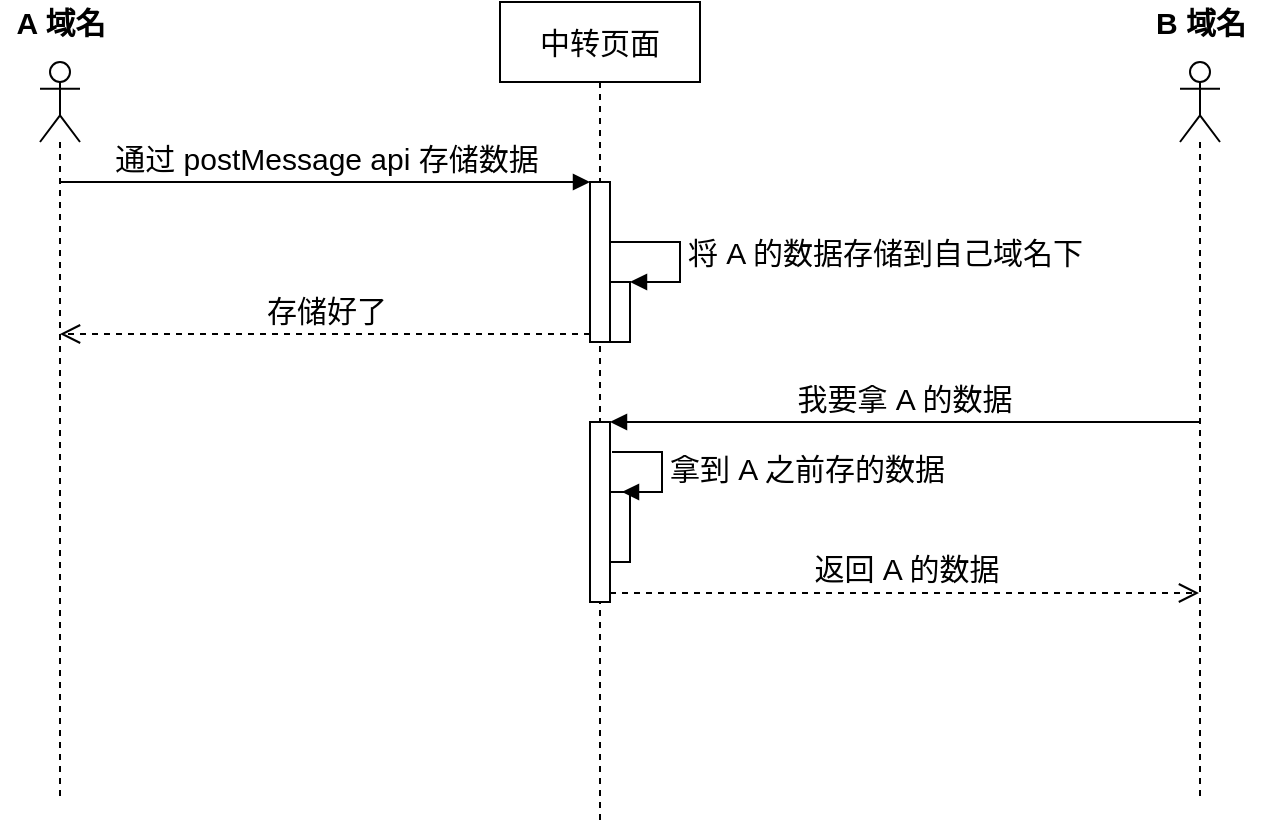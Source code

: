 <mxfile version="12.4.8" type="github">
  <diagram id="FskfF6vReyAjmzxuFYWd" name="Page-1">
    <mxGraphModel dx="1108" dy="450" grid="1" gridSize="10" guides="1" tooltips="1" connect="1" arrows="1" fold="1" page="1" pageScale="1" pageWidth="827" pageHeight="1169" math="0" shadow="0">
      <root>
        <mxCell id="0"/>
        <mxCell id="1" parent="0"/>
        <mxCell id="fUD6Am5aVNEx5CL87pCN-26" value="" style="group" parent="1" vertex="1" connectable="0">
          <mxGeometry x="70" y="110" width="60" height="400" as="geometry"/>
        </mxCell>
        <mxCell id="fUD6Am5aVNEx5CL87pCN-23" value="" style="shape=umlLifeline;participant=umlActor;perimeter=lifelinePerimeter;whiteSpace=wrap;html=1;container=1;collapsible=0;recursiveResize=0;verticalAlign=top;spacingTop=36;labelBackgroundColor=#ffffff;outlineConnect=0;" parent="fUD6Am5aVNEx5CL87pCN-26" vertex="1">
          <mxGeometry x="20" y="30" width="20" height="370" as="geometry"/>
        </mxCell>
        <mxCell id="fUD6Am5aVNEx5CL87pCN-24" value="&lt;b style=&quot;font-size: 15px;&quot;&gt;A 域名&lt;/b&gt;" style="text;html=1;align=center;verticalAlign=middle;resizable=0;points=[];autosize=1;fontSize=15;" parent="fUD6Am5aVNEx5CL87pCN-26" vertex="1">
          <mxGeometry width="60" height="20" as="geometry"/>
        </mxCell>
        <mxCell id="fUD6Am5aVNEx5CL87pCN-27" value="" style="group" parent="1" vertex="1" connectable="0">
          <mxGeometry x="640" y="110" width="60" height="400" as="geometry"/>
        </mxCell>
        <mxCell id="fUD6Am5aVNEx5CL87pCN-28" value="" style="shape=umlLifeline;participant=umlActor;perimeter=lifelinePerimeter;whiteSpace=wrap;html=1;container=1;collapsible=0;recursiveResize=0;verticalAlign=top;spacingTop=36;labelBackgroundColor=#ffffff;outlineConnect=0;" parent="fUD6Am5aVNEx5CL87pCN-27" vertex="1">
          <mxGeometry x="20" y="30" width="20" height="370" as="geometry"/>
        </mxCell>
        <mxCell id="fUD6Am5aVNEx5CL87pCN-29" value="&lt;b style=&quot;font-size: 15px&quot;&gt;B 域名&lt;/b&gt;" style="text;html=1;align=center;verticalAlign=middle;resizable=0;points=[];autosize=1;fontSize=15;" parent="fUD6Am5aVNEx5CL87pCN-27" vertex="1">
          <mxGeometry width="60" height="20" as="geometry"/>
        </mxCell>
        <mxCell id="fUD6Am5aVNEx5CL87pCN-30" value="中转页面" style="shape=umlLifeline;perimeter=lifelinePerimeter;whiteSpace=wrap;html=1;container=1;collapsible=0;recursiveResize=0;outlineConnect=0;fontSize=15;" parent="1" vertex="1">
          <mxGeometry x="320" y="110" width="100" height="410" as="geometry"/>
        </mxCell>
        <mxCell id="fUD6Am5aVNEx5CL87pCN-33" value="" style="html=1;points=[];perimeter=orthogonalPerimeter;fontSize=15;" parent="fUD6Am5aVNEx5CL87pCN-30" vertex="1">
          <mxGeometry x="55" y="140" width="10" height="30" as="geometry"/>
        </mxCell>
        <mxCell id="fUD6Am5aVNEx5CL87pCN-34" value="将 A 的数据存储到自己域名下" style="edgeStyle=orthogonalEdgeStyle;html=1;align=left;spacingLeft=2;endArrow=block;rounded=0;entryX=1;entryY=0;fontSize=15;" parent="fUD6Am5aVNEx5CL87pCN-30" target="fUD6Am5aVNEx5CL87pCN-33" edge="1">
          <mxGeometry relative="1" as="geometry">
            <mxPoint x="55" y="120" as="sourcePoint"/>
            <Array as="points">
              <mxPoint x="90" y="120"/>
              <mxPoint x="90" y="140"/>
            </Array>
          </mxGeometry>
        </mxCell>
        <mxCell id="fUD6Am5aVNEx5CL87pCN-36" value="" style="html=1;points=[];perimeter=orthogonalPerimeter;fontSize=15;" parent="fUD6Am5aVNEx5CL87pCN-30" vertex="1">
          <mxGeometry x="45" y="90" width="10" height="80" as="geometry"/>
        </mxCell>
        <mxCell id="fUD6Am5aVNEx5CL87pCN-41" value="" style="html=1;points=[];perimeter=orthogonalPerimeter;fontSize=15;" parent="fUD6Am5aVNEx5CL87pCN-30" vertex="1">
          <mxGeometry x="45" y="210" width="10" height="90" as="geometry"/>
        </mxCell>
        <mxCell id="fUD6Am5aVNEx5CL87pCN-44" value="" style="html=1;points=[];perimeter=orthogonalPerimeter;fontSize=15;" parent="fUD6Am5aVNEx5CL87pCN-30" vertex="1">
          <mxGeometry x="55" y="245" width="10" height="35" as="geometry"/>
        </mxCell>
        <mxCell id="fUD6Am5aVNEx5CL87pCN-45" value="拿到 A 之前存的数据" style="edgeStyle=orthogonalEdgeStyle;html=1;align=left;spacingLeft=2;endArrow=block;rounded=0;entryX=1;entryY=0;fontSize=15;" parent="fUD6Am5aVNEx5CL87pCN-30" edge="1">
          <mxGeometry relative="1" as="geometry">
            <mxPoint x="56" y="225" as="sourcePoint"/>
            <Array as="points">
              <mxPoint x="81" y="225"/>
              <mxPoint x="81" y="245"/>
            </Array>
            <mxPoint x="61" y="245" as="targetPoint"/>
          </mxGeometry>
        </mxCell>
        <mxCell id="fUD6Am5aVNEx5CL87pCN-37" value="通过 postMessage api 存储数据" style="html=1;verticalAlign=bottom;endArrow=block;entryX=0;entryY=0;fontSize=15;" parent="1" source="fUD6Am5aVNEx5CL87pCN-23" target="fUD6Am5aVNEx5CL87pCN-36" edge="1">
          <mxGeometry relative="1" as="geometry">
            <mxPoint x="295" y="200" as="sourcePoint"/>
          </mxGeometry>
        </mxCell>
        <mxCell id="fUD6Am5aVNEx5CL87pCN-38" value="存储好了" style="html=1;verticalAlign=bottom;endArrow=open;dashed=1;endSize=8;exitX=0;exitY=0.95;fontSize=15;" parent="1" source="fUD6Am5aVNEx5CL87pCN-36" target="fUD6Am5aVNEx5CL87pCN-23" edge="1">
          <mxGeometry relative="1" as="geometry">
            <mxPoint x="295" y="276" as="targetPoint"/>
          </mxGeometry>
        </mxCell>
        <mxCell id="fUD6Am5aVNEx5CL87pCN-42" value="我要拿 A 的数据" style="html=1;verticalAlign=bottom;endArrow=block;entryX=1;entryY=0;fontSize=15;" parent="1" source="fUD6Am5aVNEx5CL87pCN-28" target="fUD6Am5aVNEx5CL87pCN-41" edge="1">
          <mxGeometry relative="1" as="geometry">
            <mxPoint x="435" y="320" as="sourcePoint"/>
          </mxGeometry>
        </mxCell>
        <mxCell id="fUD6Am5aVNEx5CL87pCN-43" value="返回 A 的数据" style="html=1;verticalAlign=bottom;endArrow=open;dashed=1;endSize=8;exitX=1;exitY=0.95;fontSize=15;" parent="1" source="fUD6Am5aVNEx5CL87pCN-41" target="fUD6Am5aVNEx5CL87pCN-28" edge="1">
          <mxGeometry relative="1" as="geometry">
            <mxPoint x="435" y="377" as="targetPoint"/>
          </mxGeometry>
        </mxCell>
      </root>
    </mxGraphModel>
  </diagram>
</mxfile>
